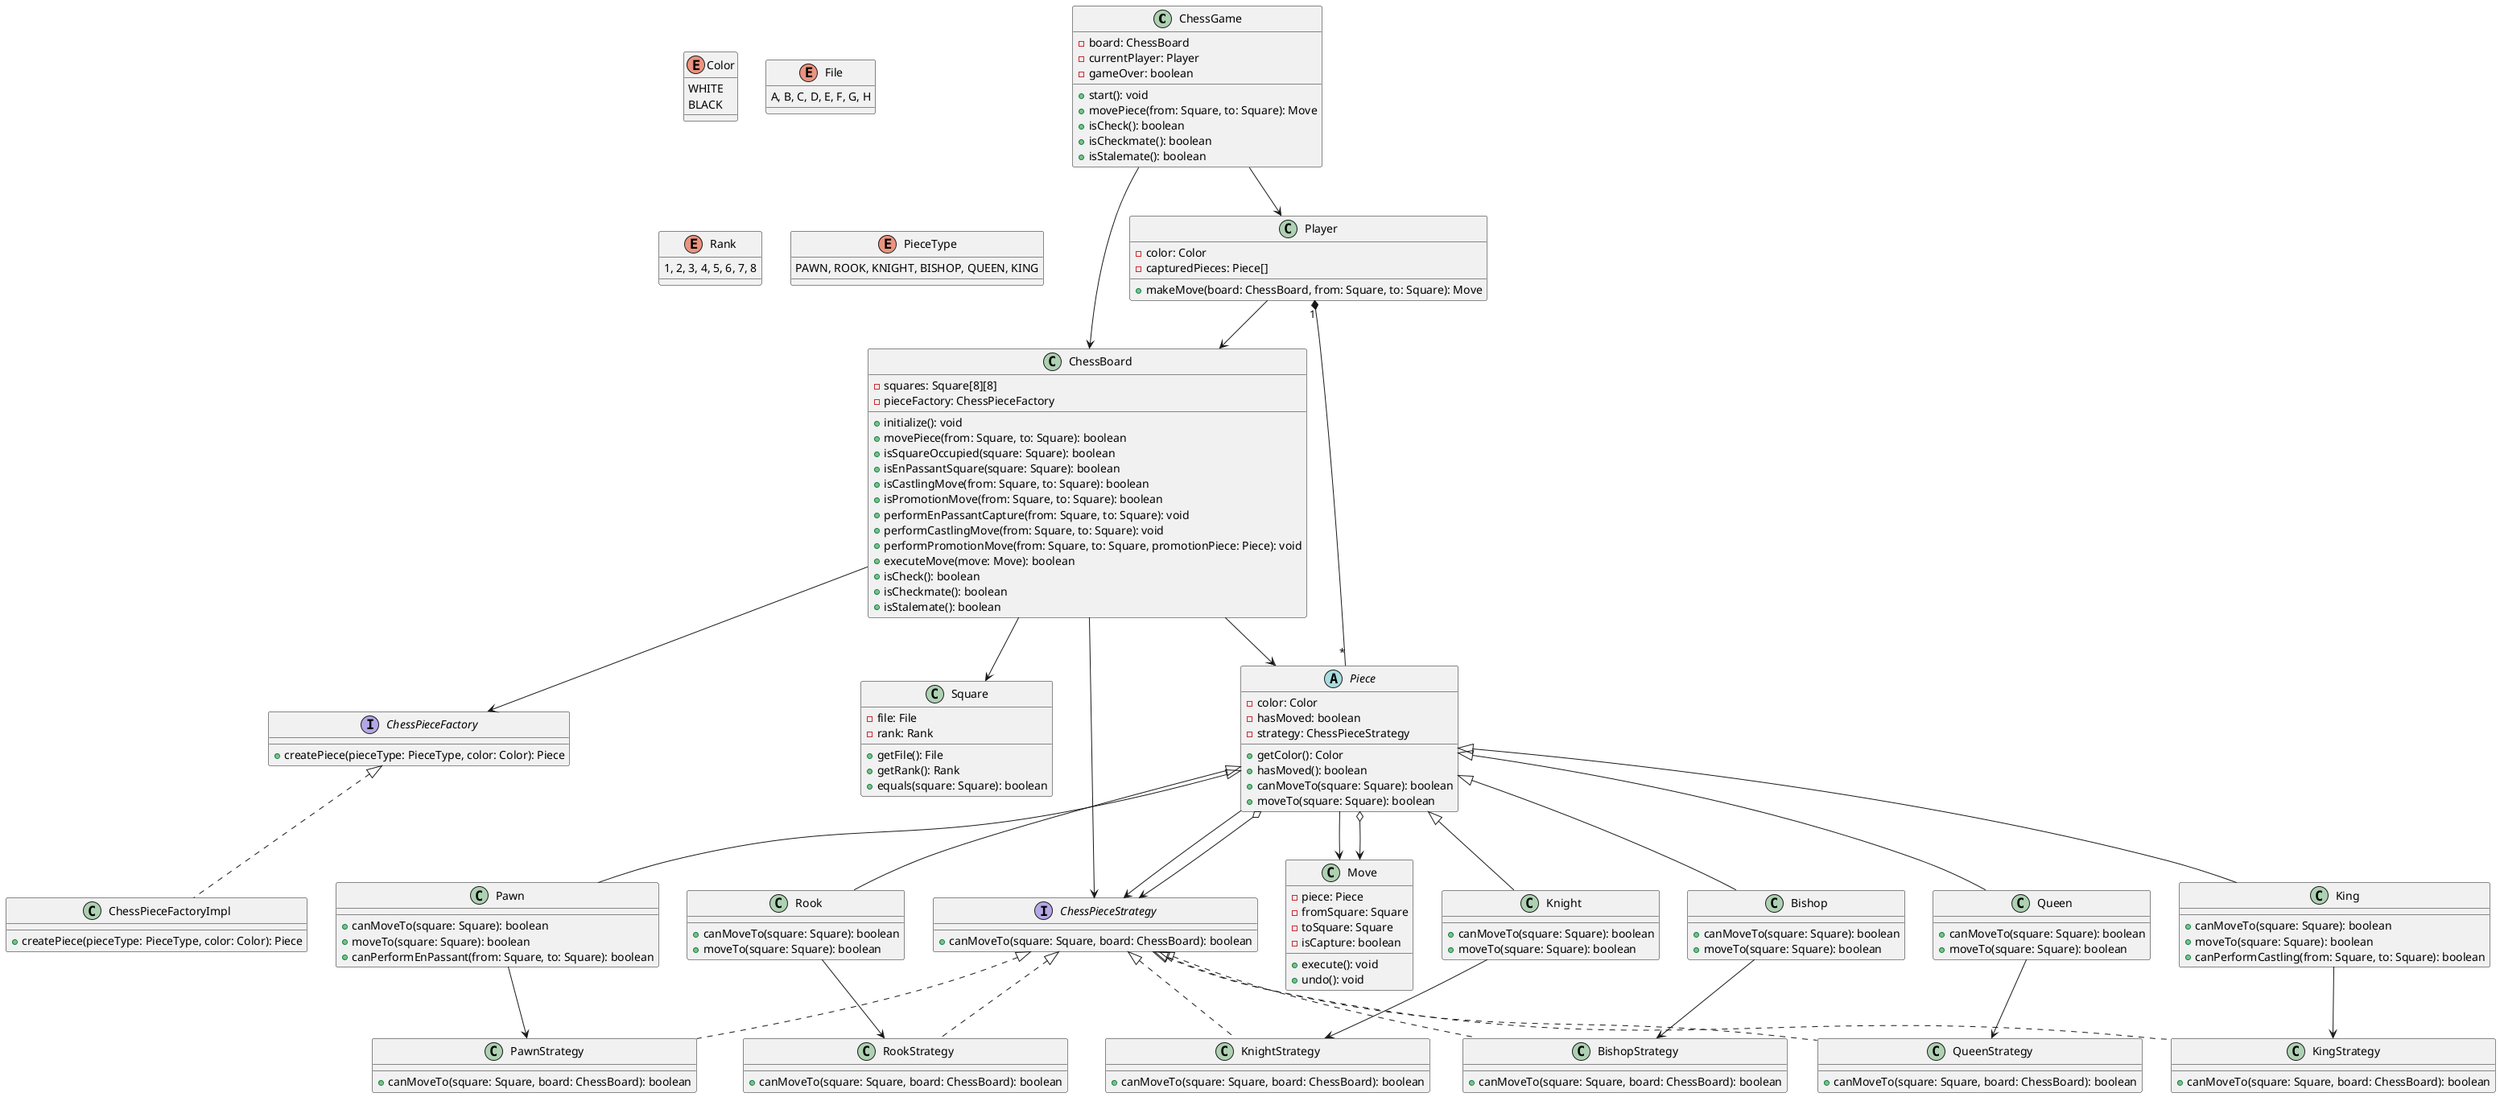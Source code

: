 
@startuml classe

class ChessGame {
    - board: ChessBoard
    - currentPlayer: Player
    - gameOver: boolean
    + start(): void
    + movePiece(from: Square, to: Square): Move
    + isCheck(): boolean
    + isCheckmate(): boolean
    + isStalemate(): boolean
}

class ChessBoard {
    - squares: Square[8][8]
        - pieceFactory: ChessPieceFactory
    + initialize(): void
    + movePiece(from: Square, to: Square): boolean
    + isSquareOccupied(square: Square): boolean
    + isEnPassantSquare(square: Square): boolean
    + isCastlingMove(from: Square, to: Square): boolean
    + isPromotionMove(from: Square, to: Square): boolean
    + performEnPassantCapture(from: Square, to: Square): void
    + performCastlingMove(from: Square, to: Square): void
    + performPromotionMove(from: Square, to: Square, promotionPiece: Piece): void
    + executeMove(move: Move): boolean
    + isCheck(): boolean
    + isCheckmate(): boolean
    + isStalemate(): boolean
}

class Square {
    - file: File
    - rank: Rank
    + getFile(): File
    + getRank(): Rank
    + equals(square: Square): boolean
}

enum Color {
    WHITE
    BLACK
}

enum File {
    A, B, C, D, E, F, G, H
}

enum Rank {
    1, 2, 3, 4, 5, 6, 7, 8
}

abstract class Piece {
    - color: Color
    - hasMoved: boolean
    - strategy: ChessPieceStrategy
    + getColor(): Color
    + hasMoved(): boolean
    + canMoveTo(square: Square): boolean
    + moveTo(square: Square): boolean
}

class Pawn {
    + canMoveTo(square: Square): boolean
    + moveTo(square: Square): boolean
    + canPerformEnPassant(from: Square, to: Square): boolean
}

class Rook {
    + canMoveTo(square: Square): boolean
    + moveTo(square: Square): boolean
}

class Knight {
    + canMoveTo(square: Square): boolean
    + moveTo(square: Square): boolean
}

class Bishop {
    + canMoveTo(square: Square): boolean
    + moveTo(square: Square): boolean
}

class Queen {
    + canMoveTo(square: Square): boolean
    + moveTo(square: Square): boolean
}

class King {
    + canMoveTo(square: Square): boolean
    + moveTo(square: Square): boolean
    + canPerformCastling(from: Square, to: Square): boolean
}

class Player {
    - color: Color
    - capturedPieces: Piece[]
    + makeMove(board: ChessBoard, from: Square, to: Square): Move
}

class Move {
    - piece: Piece
    - fromSquare: Square
    - toSquare: Square
    - isCapture: boolean
    + execute(): void
    + undo(): void
}

interface ChessPieceFactory {
    + createPiece(pieceType: PieceType, color: Color): Piece
}

class ChessPieceFactoryImpl implements ChessPieceFactory {
    + createPiece(pieceType: PieceType, color: Color): Piece
}

enum PieceType {
    PAWN, ROOK, KNIGHT, BISHOP, QUEEN, KING
}

interface ChessPieceStrategy {
    + canMoveTo(square: Square, board: ChessBoard): boolean
}


class PawnStrategy implements ChessPieceStrategy {
    + canMoveTo(square: Square, board: ChessBoard): boolean
}

class RookStrategy implements ChessPieceStrategy {
    + canMoveTo(square: Square, board: ChessBoard): boolean
}

class KnightStrategy implements ChessPieceStrategy {
    + canMoveTo(square: Square, board: ChessBoard): boolean
}

class BishopStrategy implements ChessPieceStrategy {
    + canMoveTo(square: Square, board: ChessBoard): boolean
}

class QueenStrategy implements ChessPieceStrategy {
    + canMoveTo(square: Square, board: ChessBoard): boolean
}

class KingStrategy implements ChessPieceStrategy {
    + canMoveTo(square: Square, board: ChessBoard): boolean
}
        
ChessGame --> ChessBoard
ChessGame --> Player
ChessBoard --> Square
ChessBoard --> Piece
ChessBoard --> ChessPieceFactory
ChessBoard --> ChessPieceStrategy
Piece --> ChessPieceStrategy
Piece --> Move
Player --> ChessBoard
Piece <|-- Pawn
Piece <|-- Rook
Piece <|-- Knight
Piece <|-- Bishop
Piece <|-- Queen
Piece <|-- King
Pawn --> PawnStrategy
Rook --> RookStrategy
Knight --> KnightStrategy
Bishop --> BishopStrategy
Queen --> QueenStrategy
King --> KingStrategy
Piece o--> ChessPieceStrategy
Piece o--> Move

Player "1" *-- "*" Piece

@enduml
